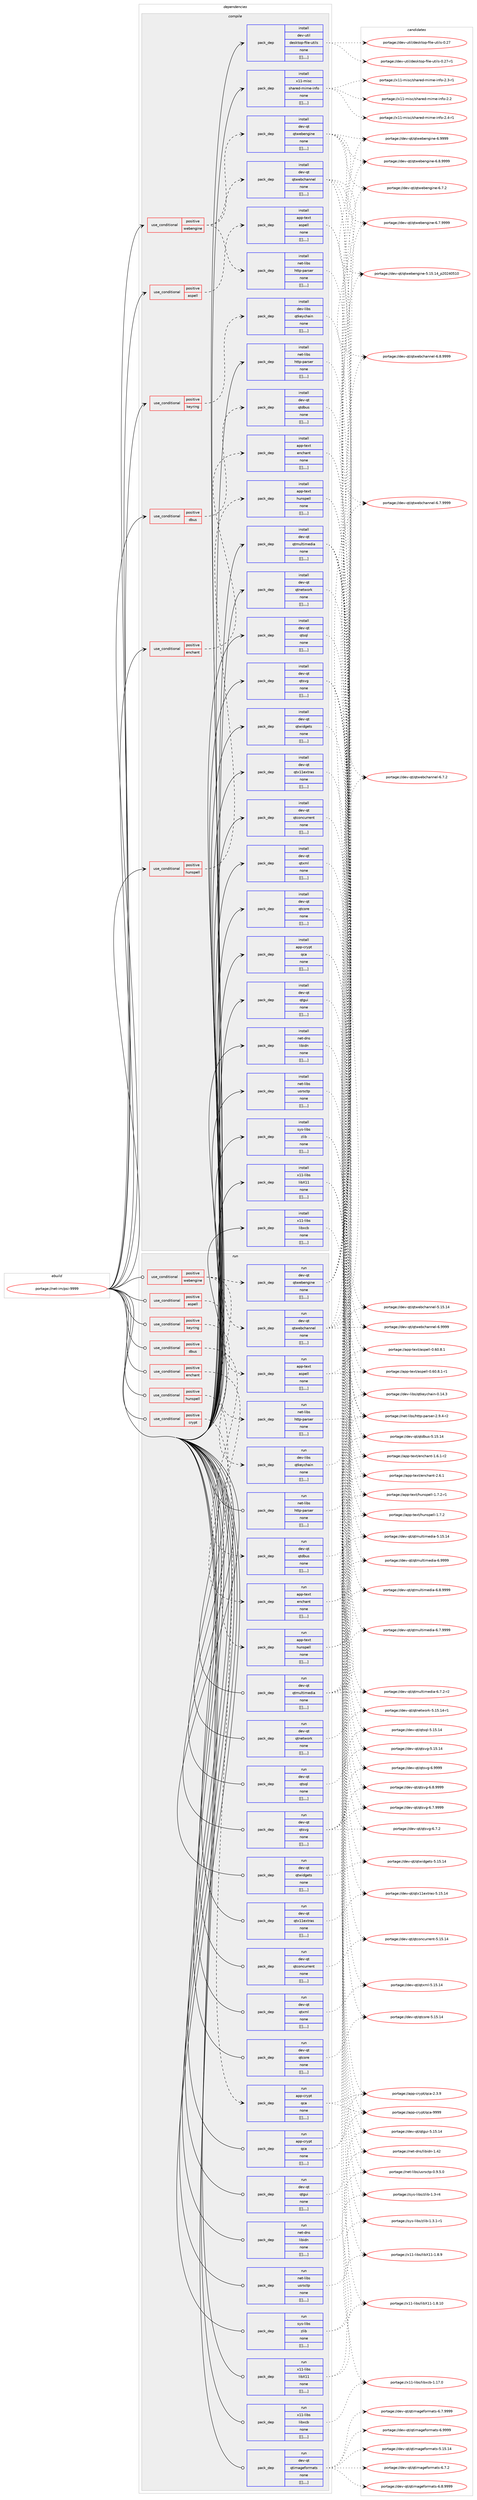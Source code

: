digraph prolog {

# *************
# Graph options
# *************

newrank=true;
concentrate=true;
compound=true;
graph [rankdir=LR,fontname=Helvetica,fontsize=10,ranksep=1.5];#, ranksep=2.5, nodesep=0.2];
edge  [arrowhead=vee];
node  [fontname=Helvetica,fontsize=10];

# **********
# The ebuild
# **********

subgraph cluster_leftcol {
color=gray;
label=<<i>ebuild</i>>;
id [label="portage://net-im/psi-9999", color=red, width=4, href="../net-im/psi-9999.svg"];
}

# ****************
# The dependencies
# ****************

subgraph cluster_midcol {
color=gray;
label=<<i>dependencies</i>>;
subgraph cluster_compile {
fillcolor="#eeeeee";
style=filled;
label=<<i>compile</i>>;
subgraph cond96751 {
dependency372206 [label=<<TABLE BORDER="0" CELLBORDER="1" CELLSPACING="0" CELLPADDING="4"><TR><TD ROWSPAN="3" CELLPADDING="10">use_conditional</TD></TR><TR><TD>positive</TD></TR><TR><TD>aspell</TD></TR></TABLE>>, shape=none, color=red];
subgraph pack272686 {
dependency372207 [label=<<TABLE BORDER="0" CELLBORDER="1" CELLSPACING="0" CELLPADDING="4" WIDTH="220"><TR><TD ROWSPAN="6" CELLPADDING="30">pack_dep</TD></TR><TR><TD WIDTH="110">install</TD></TR><TR><TD>app-text</TD></TR><TR><TD>aspell</TD></TR><TR><TD>none</TD></TR><TR><TD>[[],,,,]</TD></TR></TABLE>>, shape=none, color=blue];
}
dependency372206:e -> dependency372207:w [weight=20,style="dashed",arrowhead="vee"];
}
id:e -> dependency372206:w [weight=20,style="solid",arrowhead="vee"];
subgraph cond96752 {
dependency372208 [label=<<TABLE BORDER="0" CELLBORDER="1" CELLSPACING="0" CELLPADDING="4"><TR><TD ROWSPAN="3" CELLPADDING="10">use_conditional</TD></TR><TR><TD>positive</TD></TR><TR><TD>dbus</TD></TR></TABLE>>, shape=none, color=red];
subgraph pack272687 {
dependency372209 [label=<<TABLE BORDER="0" CELLBORDER="1" CELLSPACING="0" CELLPADDING="4" WIDTH="220"><TR><TD ROWSPAN="6" CELLPADDING="30">pack_dep</TD></TR><TR><TD WIDTH="110">install</TD></TR><TR><TD>dev-qt</TD></TR><TR><TD>qtdbus</TD></TR><TR><TD>none</TD></TR><TR><TD>[[],,,,]</TD></TR></TABLE>>, shape=none, color=blue];
}
dependency372208:e -> dependency372209:w [weight=20,style="dashed",arrowhead="vee"];
}
id:e -> dependency372208:w [weight=20,style="solid",arrowhead="vee"];
subgraph cond96753 {
dependency372210 [label=<<TABLE BORDER="0" CELLBORDER="1" CELLSPACING="0" CELLPADDING="4"><TR><TD ROWSPAN="3" CELLPADDING="10">use_conditional</TD></TR><TR><TD>positive</TD></TR><TR><TD>enchant</TD></TR></TABLE>>, shape=none, color=red];
subgraph pack272688 {
dependency372211 [label=<<TABLE BORDER="0" CELLBORDER="1" CELLSPACING="0" CELLPADDING="4" WIDTH="220"><TR><TD ROWSPAN="6" CELLPADDING="30">pack_dep</TD></TR><TR><TD WIDTH="110">install</TD></TR><TR><TD>app-text</TD></TR><TR><TD>enchant</TD></TR><TR><TD>none</TD></TR><TR><TD>[[],,,,]</TD></TR></TABLE>>, shape=none, color=blue];
}
dependency372210:e -> dependency372211:w [weight=20,style="dashed",arrowhead="vee"];
}
id:e -> dependency372210:w [weight=20,style="solid",arrowhead="vee"];
subgraph cond96754 {
dependency372212 [label=<<TABLE BORDER="0" CELLBORDER="1" CELLSPACING="0" CELLPADDING="4"><TR><TD ROWSPAN="3" CELLPADDING="10">use_conditional</TD></TR><TR><TD>positive</TD></TR><TR><TD>hunspell</TD></TR></TABLE>>, shape=none, color=red];
subgraph pack272689 {
dependency372213 [label=<<TABLE BORDER="0" CELLBORDER="1" CELLSPACING="0" CELLPADDING="4" WIDTH="220"><TR><TD ROWSPAN="6" CELLPADDING="30">pack_dep</TD></TR><TR><TD WIDTH="110">install</TD></TR><TR><TD>app-text</TD></TR><TR><TD>hunspell</TD></TR><TR><TD>none</TD></TR><TR><TD>[[],,,,]</TD></TR></TABLE>>, shape=none, color=blue];
}
dependency372212:e -> dependency372213:w [weight=20,style="dashed",arrowhead="vee"];
}
id:e -> dependency372212:w [weight=20,style="solid",arrowhead="vee"];
subgraph cond96755 {
dependency372214 [label=<<TABLE BORDER="0" CELLBORDER="1" CELLSPACING="0" CELLPADDING="4"><TR><TD ROWSPAN="3" CELLPADDING="10">use_conditional</TD></TR><TR><TD>positive</TD></TR><TR><TD>keyring</TD></TR></TABLE>>, shape=none, color=red];
subgraph pack272690 {
dependency372215 [label=<<TABLE BORDER="0" CELLBORDER="1" CELLSPACING="0" CELLPADDING="4" WIDTH="220"><TR><TD ROWSPAN="6" CELLPADDING="30">pack_dep</TD></TR><TR><TD WIDTH="110">install</TD></TR><TR><TD>dev-libs</TD></TR><TR><TD>qtkeychain</TD></TR><TR><TD>none</TD></TR><TR><TD>[[],,,,]</TD></TR></TABLE>>, shape=none, color=blue];
}
dependency372214:e -> dependency372215:w [weight=20,style="dashed",arrowhead="vee"];
}
id:e -> dependency372214:w [weight=20,style="solid",arrowhead="vee"];
subgraph cond96756 {
dependency372216 [label=<<TABLE BORDER="0" CELLBORDER="1" CELLSPACING="0" CELLPADDING="4"><TR><TD ROWSPAN="3" CELLPADDING="10">use_conditional</TD></TR><TR><TD>positive</TD></TR><TR><TD>webengine</TD></TR></TABLE>>, shape=none, color=red];
subgraph pack272691 {
dependency372217 [label=<<TABLE BORDER="0" CELLBORDER="1" CELLSPACING="0" CELLPADDING="4" WIDTH="220"><TR><TD ROWSPAN="6" CELLPADDING="30">pack_dep</TD></TR><TR><TD WIDTH="110">install</TD></TR><TR><TD>dev-qt</TD></TR><TR><TD>qtwebchannel</TD></TR><TR><TD>none</TD></TR><TR><TD>[[],,,,]</TD></TR></TABLE>>, shape=none, color=blue];
}
dependency372216:e -> dependency372217:w [weight=20,style="dashed",arrowhead="vee"];
subgraph pack272692 {
dependency372218 [label=<<TABLE BORDER="0" CELLBORDER="1" CELLSPACING="0" CELLPADDING="4" WIDTH="220"><TR><TD ROWSPAN="6" CELLPADDING="30">pack_dep</TD></TR><TR><TD WIDTH="110">install</TD></TR><TR><TD>dev-qt</TD></TR><TR><TD>qtwebengine</TD></TR><TR><TD>none</TD></TR><TR><TD>[[],,,,]</TD></TR></TABLE>>, shape=none, color=blue];
}
dependency372216:e -> dependency372218:w [weight=20,style="dashed",arrowhead="vee"];
subgraph pack272693 {
dependency372219 [label=<<TABLE BORDER="0" CELLBORDER="1" CELLSPACING="0" CELLPADDING="4" WIDTH="220"><TR><TD ROWSPAN="6" CELLPADDING="30">pack_dep</TD></TR><TR><TD WIDTH="110">install</TD></TR><TR><TD>net-libs</TD></TR><TR><TD>http-parser</TD></TR><TR><TD>none</TD></TR><TR><TD>[[],,,,]</TD></TR></TABLE>>, shape=none, color=blue];
}
dependency372216:e -> dependency372219:w [weight=20,style="dashed",arrowhead="vee"];
}
id:e -> dependency372216:w [weight=20,style="solid",arrowhead="vee"];
subgraph pack272694 {
dependency372220 [label=<<TABLE BORDER="0" CELLBORDER="1" CELLSPACING="0" CELLPADDING="4" WIDTH="220"><TR><TD ROWSPAN="6" CELLPADDING="30">pack_dep</TD></TR><TR><TD WIDTH="110">install</TD></TR><TR><TD>app-crypt</TD></TR><TR><TD>qca</TD></TR><TR><TD>none</TD></TR><TR><TD>[[],,,,]</TD></TR></TABLE>>, shape=none, color=blue];
}
id:e -> dependency372220:w [weight=20,style="solid",arrowhead="vee"];
subgraph pack272695 {
dependency372221 [label=<<TABLE BORDER="0" CELLBORDER="1" CELLSPACING="0" CELLPADDING="4" WIDTH="220"><TR><TD ROWSPAN="6" CELLPADDING="30">pack_dep</TD></TR><TR><TD WIDTH="110">install</TD></TR><TR><TD>dev-qt</TD></TR><TR><TD>qtconcurrent</TD></TR><TR><TD>none</TD></TR><TR><TD>[[],,,,]</TD></TR></TABLE>>, shape=none, color=blue];
}
id:e -> dependency372221:w [weight=20,style="solid",arrowhead="vee"];
subgraph pack272696 {
dependency372222 [label=<<TABLE BORDER="0" CELLBORDER="1" CELLSPACING="0" CELLPADDING="4" WIDTH="220"><TR><TD ROWSPAN="6" CELLPADDING="30">pack_dep</TD></TR><TR><TD WIDTH="110">install</TD></TR><TR><TD>dev-qt</TD></TR><TR><TD>qtcore</TD></TR><TR><TD>none</TD></TR><TR><TD>[[],,,,]</TD></TR></TABLE>>, shape=none, color=blue];
}
id:e -> dependency372222:w [weight=20,style="solid",arrowhead="vee"];
subgraph pack272697 {
dependency372223 [label=<<TABLE BORDER="0" CELLBORDER="1" CELLSPACING="0" CELLPADDING="4" WIDTH="220"><TR><TD ROWSPAN="6" CELLPADDING="30">pack_dep</TD></TR><TR><TD WIDTH="110">install</TD></TR><TR><TD>dev-qt</TD></TR><TR><TD>qtgui</TD></TR><TR><TD>none</TD></TR><TR><TD>[[],,,,]</TD></TR></TABLE>>, shape=none, color=blue];
}
id:e -> dependency372223:w [weight=20,style="solid",arrowhead="vee"];
subgraph pack272698 {
dependency372224 [label=<<TABLE BORDER="0" CELLBORDER="1" CELLSPACING="0" CELLPADDING="4" WIDTH="220"><TR><TD ROWSPAN="6" CELLPADDING="30">pack_dep</TD></TR><TR><TD WIDTH="110">install</TD></TR><TR><TD>dev-qt</TD></TR><TR><TD>qtmultimedia</TD></TR><TR><TD>none</TD></TR><TR><TD>[[],,,,]</TD></TR></TABLE>>, shape=none, color=blue];
}
id:e -> dependency372224:w [weight=20,style="solid",arrowhead="vee"];
subgraph pack272699 {
dependency372225 [label=<<TABLE BORDER="0" CELLBORDER="1" CELLSPACING="0" CELLPADDING="4" WIDTH="220"><TR><TD ROWSPAN="6" CELLPADDING="30">pack_dep</TD></TR><TR><TD WIDTH="110">install</TD></TR><TR><TD>dev-qt</TD></TR><TR><TD>qtnetwork</TD></TR><TR><TD>none</TD></TR><TR><TD>[[],,,,]</TD></TR></TABLE>>, shape=none, color=blue];
}
id:e -> dependency372225:w [weight=20,style="solid",arrowhead="vee"];
subgraph pack272700 {
dependency372226 [label=<<TABLE BORDER="0" CELLBORDER="1" CELLSPACING="0" CELLPADDING="4" WIDTH="220"><TR><TD ROWSPAN="6" CELLPADDING="30">pack_dep</TD></TR><TR><TD WIDTH="110">install</TD></TR><TR><TD>dev-qt</TD></TR><TR><TD>qtsql</TD></TR><TR><TD>none</TD></TR><TR><TD>[[],,,,]</TD></TR></TABLE>>, shape=none, color=blue];
}
id:e -> dependency372226:w [weight=20,style="solid",arrowhead="vee"];
subgraph pack272701 {
dependency372227 [label=<<TABLE BORDER="0" CELLBORDER="1" CELLSPACING="0" CELLPADDING="4" WIDTH="220"><TR><TD ROWSPAN="6" CELLPADDING="30">pack_dep</TD></TR><TR><TD WIDTH="110">install</TD></TR><TR><TD>dev-qt</TD></TR><TR><TD>qtsvg</TD></TR><TR><TD>none</TD></TR><TR><TD>[[],,,,]</TD></TR></TABLE>>, shape=none, color=blue];
}
id:e -> dependency372227:w [weight=20,style="solid",arrowhead="vee"];
subgraph pack272702 {
dependency372228 [label=<<TABLE BORDER="0" CELLBORDER="1" CELLSPACING="0" CELLPADDING="4" WIDTH="220"><TR><TD ROWSPAN="6" CELLPADDING="30">pack_dep</TD></TR><TR><TD WIDTH="110">install</TD></TR><TR><TD>dev-qt</TD></TR><TR><TD>qtwidgets</TD></TR><TR><TD>none</TD></TR><TR><TD>[[],,,,]</TD></TR></TABLE>>, shape=none, color=blue];
}
id:e -> dependency372228:w [weight=20,style="solid",arrowhead="vee"];
subgraph pack272703 {
dependency372229 [label=<<TABLE BORDER="0" CELLBORDER="1" CELLSPACING="0" CELLPADDING="4" WIDTH="220"><TR><TD ROWSPAN="6" CELLPADDING="30">pack_dep</TD></TR><TR><TD WIDTH="110">install</TD></TR><TR><TD>dev-qt</TD></TR><TR><TD>qtx11extras</TD></TR><TR><TD>none</TD></TR><TR><TD>[[],,,,]</TD></TR></TABLE>>, shape=none, color=blue];
}
id:e -> dependency372229:w [weight=20,style="solid",arrowhead="vee"];
subgraph pack272704 {
dependency372230 [label=<<TABLE BORDER="0" CELLBORDER="1" CELLSPACING="0" CELLPADDING="4" WIDTH="220"><TR><TD ROWSPAN="6" CELLPADDING="30">pack_dep</TD></TR><TR><TD WIDTH="110">install</TD></TR><TR><TD>dev-qt</TD></TR><TR><TD>qtxml</TD></TR><TR><TD>none</TD></TR><TR><TD>[[],,,,]</TD></TR></TABLE>>, shape=none, color=blue];
}
id:e -> dependency372230:w [weight=20,style="solid",arrowhead="vee"];
subgraph pack272705 {
dependency372231 [label=<<TABLE BORDER="0" CELLBORDER="1" CELLSPACING="0" CELLPADDING="4" WIDTH="220"><TR><TD ROWSPAN="6" CELLPADDING="30">pack_dep</TD></TR><TR><TD WIDTH="110">install</TD></TR><TR><TD>dev-util</TD></TR><TR><TD>desktop-file-utils</TD></TR><TR><TD>none</TD></TR><TR><TD>[[],,,,]</TD></TR></TABLE>>, shape=none, color=blue];
}
id:e -> dependency372231:w [weight=20,style="solid",arrowhead="vee"];
subgraph pack272706 {
dependency372232 [label=<<TABLE BORDER="0" CELLBORDER="1" CELLSPACING="0" CELLPADDING="4" WIDTH="220"><TR><TD ROWSPAN="6" CELLPADDING="30">pack_dep</TD></TR><TR><TD WIDTH="110">install</TD></TR><TR><TD>net-dns</TD></TR><TR><TD>libidn</TD></TR><TR><TD>none</TD></TR><TR><TD>[[],,,,]</TD></TR></TABLE>>, shape=none, color=blue];
}
id:e -> dependency372232:w [weight=20,style="solid",arrowhead="vee"];
subgraph pack272707 {
dependency372233 [label=<<TABLE BORDER="0" CELLBORDER="1" CELLSPACING="0" CELLPADDING="4" WIDTH="220"><TR><TD ROWSPAN="6" CELLPADDING="30">pack_dep</TD></TR><TR><TD WIDTH="110">install</TD></TR><TR><TD>net-libs</TD></TR><TR><TD>http-parser</TD></TR><TR><TD>none</TD></TR><TR><TD>[[],,,,]</TD></TR></TABLE>>, shape=none, color=blue];
}
id:e -> dependency372233:w [weight=20,style="solid",arrowhead="vee"];
subgraph pack272708 {
dependency372234 [label=<<TABLE BORDER="0" CELLBORDER="1" CELLSPACING="0" CELLPADDING="4" WIDTH="220"><TR><TD ROWSPAN="6" CELLPADDING="30">pack_dep</TD></TR><TR><TD WIDTH="110">install</TD></TR><TR><TD>net-libs</TD></TR><TR><TD>usrsctp</TD></TR><TR><TD>none</TD></TR><TR><TD>[[],,,,]</TD></TR></TABLE>>, shape=none, color=blue];
}
id:e -> dependency372234:w [weight=20,style="solid",arrowhead="vee"];
subgraph pack272709 {
dependency372235 [label=<<TABLE BORDER="0" CELLBORDER="1" CELLSPACING="0" CELLPADDING="4" WIDTH="220"><TR><TD ROWSPAN="6" CELLPADDING="30">pack_dep</TD></TR><TR><TD WIDTH="110">install</TD></TR><TR><TD>sys-libs</TD></TR><TR><TD>zlib</TD></TR><TR><TD>none</TD></TR><TR><TD>[[],,,,]</TD></TR></TABLE>>, shape=none, color=blue];
}
id:e -> dependency372235:w [weight=20,style="solid",arrowhead="vee"];
subgraph pack272710 {
dependency372236 [label=<<TABLE BORDER="0" CELLBORDER="1" CELLSPACING="0" CELLPADDING="4" WIDTH="220"><TR><TD ROWSPAN="6" CELLPADDING="30">pack_dep</TD></TR><TR><TD WIDTH="110">install</TD></TR><TR><TD>x11-libs</TD></TR><TR><TD>libX11</TD></TR><TR><TD>none</TD></TR><TR><TD>[[],,,,]</TD></TR></TABLE>>, shape=none, color=blue];
}
id:e -> dependency372236:w [weight=20,style="solid",arrowhead="vee"];
subgraph pack272711 {
dependency372237 [label=<<TABLE BORDER="0" CELLBORDER="1" CELLSPACING="0" CELLPADDING="4" WIDTH="220"><TR><TD ROWSPAN="6" CELLPADDING="30">pack_dep</TD></TR><TR><TD WIDTH="110">install</TD></TR><TR><TD>x11-libs</TD></TR><TR><TD>libxcb</TD></TR><TR><TD>none</TD></TR><TR><TD>[[],,,,]</TD></TR></TABLE>>, shape=none, color=blue];
}
id:e -> dependency372237:w [weight=20,style="solid",arrowhead="vee"];
subgraph pack272712 {
dependency372238 [label=<<TABLE BORDER="0" CELLBORDER="1" CELLSPACING="0" CELLPADDING="4" WIDTH="220"><TR><TD ROWSPAN="6" CELLPADDING="30">pack_dep</TD></TR><TR><TD WIDTH="110">install</TD></TR><TR><TD>x11-misc</TD></TR><TR><TD>shared-mime-info</TD></TR><TR><TD>none</TD></TR><TR><TD>[[],,,,]</TD></TR></TABLE>>, shape=none, color=blue];
}
id:e -> dependency372238:w [weight=20,style="solid",arrowhead="vee"];
}
subgraph cluster_compileandrun {
fillcolor="#eeeeee";
style=filled;
label=<<i>compile and run</i>>;
}
subgraph cluster_run {
fillcolor="#eeeeee";
style=filled;
label=<<i>run</i>>;
subgraph cond96757 {
dependency372239 [label=<<TABLE BORDER="0" CELLBORDER="1" CELLSPACING="0" CELLPADDING="4"><TR><TD ROWSPAN="3" CELLPADDING="10">use_conditional</TD></TR><TR><TD>positive</TD></TR><TR><TD>aspell</TD></TR></TABLE>>, shape=none, color=red];
subgraph pack272713 {
dependency372240 [label=<<TABLE BORDER="0" CELLBORDER="1" CELLSPACING="0" CELLPADDING="4" WIDTH="220"><TR><TD ROWSPAN="6" CELLPADDING="30">pack_dep</TD></TR><TR><TD WIDTH="110">run</TD></TR><TR><TD>app-text</TD></TR><TR><TD>aspell</TD></TR><TR><TD>none</TD></TR><TR><TD>[[],,,,]</TD></TR></TABLE>>, shape=none, color=blue];
}
dependency372239:e -> dependency372240:w [weight=20,style="dashed",arrowhead="vee"];
}
id:e -> dependency372239:w [weight=20,style="solid",arrowhead="odot"];
subgraph cond96758 {
dependency372241 [label=<<TABLE BORDER="0" CELLBORDER="1" CELLSPACING="0" CELLPADDING="4"><TR><TD ROWSPAN="3" CELLPADDING="10">use_conditional</TD></TR><TR><TD>positive</TD></TR><TR><TD>crypt</TD></TR></TABLE>>, shape=none, color=red];
subgraph pack272714 {
dependency372242 [label=<<TABLE BORDER="0" CELLBORDER="1" CELLSPACING="0" CELLPADDING="4" WIDTH="220"><TR><TD ROWSPAN="6" CELLPADDING="30">pack_dep</TD></TR><TR><TD WIDTH="110">run</TD></TR><TR><TD>app-crypt</TD></TR><TR><TD>qca</TD></TR><TR><TD>none</TD></TR><TR><TD>[[],,,,]</TD></TR></TABLE>>, shape=none, color=blue];
}
dependency372241:e -> dependency372242:w [weight=20,style="dashed",arrowhead="vee"];
}
id:e -> dependency372241:w [weight=20,style="solid",arrowhead="odot"];
subgraph cond96759 {
dependency372243 [label=<<TABLE BORDER="0" CELLBORDER="1" CELLSPACING="0" CELLPADDING="4"><TR><TD ROWSPAN="3" CELLPADDING="10">use_conditional</TD></TR><TR><TD>positive</TD></TR><TR><TD>dbus</TD></TR></TABLE>>, shape=none, color=red];
subgraph pack272715 {
dependency372244 [label=<<TABLE BORDER="0" CELLBORDER="1" CELLSPACING="0" CELLPADDING="4" WIDTH="220"><TR><TD ROWSPAN="6" CELLPADDING="30">pack_dep</TD></TR><TR><TD WIDTH="110">run</TD></TR><TR><TD>dev-qt</TD></TR><TR><TD>qtdbus</TD></TR><TR><TD>none</TD></TR><TR><TD>[[],,,,]</TD></TR></TABLE>>, shape=none, color=blue];
}
dependency372243:e -> dependency372244:w [weight=20,style="dashed",arrowhead="vee"];
}
id:e -> dependency372243:w [weight=20,style="solid",arrowhead="odot"];
subgraph cond96760 {
dependency372245 [label=<<TABLE BORDER="0" CELLBORDER="1" CELLSPACING="0" CELLPADDING="4"><TR><TD ROWSPAN="3" CELLPADDING="10">use_conditional</TD></TR><TR><TD>positive</TD></TR><TR><TD>enchant</TD></TR></TABLE>>, shape=none, color=red];
subgraph pack272716 {
dependency372246 [label=<<TABLE BORDER="0" CELLBORDER="1" CELLSPACING="0" CELLPADDING="4" WIDTH="220"><TR><TD ROWSPAN="6" CELLPADDING="30">pack_dep</TD></TR><TR><TD WIDTH="110">run</TD></TR><TR><TD>app-text</TD></TR><TR><TD>enchant</TD></TR><TR><TD>none</TD></TR><TR><TD>[[],,,,]</TD></TR></TABLE>>, shape=none, color=blue];
}
dependency372245:e -> dependency372246:w [weight=20,style="dashed",arrowhead="vee"];
}
id:e -> dependency372245:w [weight=20,style="solid",arrowhead="odot"];
subgraph cond96761 {
dependency372247 [label=<<TABLE BORDER="0" CELLBORDER="1" CELLSPACING="0" CELLPADDING="4"><TR><TD ROWSPAN="3" CELLPADDING="10">use_conditional</TD></TR><TR><TD>positive</TD></TR><TR><TD>hunspell</TD></TR></TABLE>>, shape=none, color=red];
subgraph pack272717 {
dependency372248 [label=<<TABLE BORDER="0" CELLBORDER="1" CELLSPACING="0" CELLPADDING="4" WIDTH="220"><TR><TD ROWSPAN="6" CELLPADDING="30">pack_dep</TD></TR><TR><TD WIDTH="110">run</TD></TR><TR><TD>app-text</TD></TR><TR><TD>hunspell</TD></TR><TR><TD>none</TD></TR><TR><TD>[[],,,,]</TD></TR></TABLE>>, shape=none, color=blue];
}
dependency372247:e -> dependency372248:w [weight=20,style="dashed",arrowhead="vee"];
}
id:e -> dependency372247:w [weight=20,style="solid",arrowhead="odot"];
subgraph cond96762 {
dependency372249 [label=<<TABLE BORDER="0" CELLBORDER="1" CELLSPACING="0" CELLPADDING="4"><TR><TD ROWSPAN="3" CELLPADDING="10">use_conditional</TD></TR><TR><TD>positive</TD></TR><TR><TD>keyring</TD></TR></TABLE>>, shape=none, color=red];
subgraph pack272718 {
dependency372250 [label=<<TABLE BORDER="0" CELLBORDER="1" CELLSPACING="0" CELLPADDING="4" WIDTH="220"><TR><TD ROWSPAN="6" CELLPADDING="30">pack_dep</TD></TR><TR><TD WIDTH="110">run</TD></TR><TR><TD>dev-libs</TD></TR><TR><TD>qtkeychain</TD></TR><TR><TD>none</TD></TR><TR><TD>[[],,,,]</TD></TR></TABLE>>, shape=none, color=blue];
}
dependency372249:e -> dependency372250:w [weight=20,style="dashed",arrowhead="vee"];
}
id:e -> dependency372249:w [weight=20,style="solid",arrowhead="odot"];
subgraph cond96763 {
dependency372251 [label=<<TABLE BORDER="0" CELLBORDER="1" CELLSPACING="0" CELLPADDING="4"><TR><TD ROWSPAN="3" CELLPADDING="10">use_conditional</TD></TR><TR><TD>positive</TD></TR><TR><TD>webengine</TD></TR></TABLE>>, shape=none, color=red];
subgraph pack272719 {
dependency372252 [label=<<TABLE BORDER="0" CELLBORDER="1" CELLSPACING="0" CELLPADDING="4" WIDTH="220"><TR><TD ROWSPAN="6" CELLPADDING="30">pack_dep</TD></TR><TR><TD WIDTH="110">run</TD></TR><TR><TD>dev-qt</TD></TR><TR><TD>qtwebchannel</TD></TR><TR><TD>none</TD></TR><TR><TD>[[],,,,]</TD></TR></TABLE>>, shape=none, color=blue];
}
dependency372251:e -> dependency372252:w [weight=20,style="dashed",arrowhead="vee"];
subgraph pack272720 {
dependency372253 [label=<<TABLE BORDER="0" CELLBORDER="1" CELLSPACING="0" CELLPADDING="4" WIDTH="220"><TR><TD ROWSPAN="6" CELLPADDING="30">pack_dep</TD></TR><TR><TD WIDTH="110">run</TD></TR><TR><TD>dev-qt</TD></TR><TR><TD>qtwebengine</TD></TR><TR><TD>none</TD></TR><TR><TD>[[],,,,]</TD></TR></TABLE>>, shape=none, color=blue];
}
dependency372251:e -> dependency372253:w [weight=20,style="dashed",arrowhead="vee"];
subgraph pack272721 {
dependency372254 [label=<<TABLE BORDER="0" CELLBORDER="1" CELLSPACING="0" CELLPADDING="4" WIDTH="220"><TR><TD ROWSPAN="6" CELLPADDING="30">pack_dep</TD></TR><TR><TD WIDTH="110">run</TD></TR><TR><TD>net-libs</TD></TR><TR><TD>http-parser</TD></TR><TR><TD>none</TD></TR><TR><TD>[[],,,,]</TD></TR></TABLE>>, shape=none, color=blue];
}
dependency372251:e -> dependency372254:w [weight=20,style="dashed",arrowhead="vee"];
}
id:e -> dependency372251:w [weight=20,style="solid",arrowhead="odot"];
subgraph pack272722 {
dependency372255 [label=<<TABLE BORDER="0" CELLBORDER="1" CELLSPACING="0" CELLPADDING="4" WIDTH="220"><TR><TD ROWSPAN="6" CELLPADDING="30">pack_dep</TD></TR><TR><TD WIDTH="110">run</TD></TR><TR><TD>app-crypt</TD></TR><TR><TD>qca</TD></TR><TR><TD>none</TD></TR><TR><TD>[[],,,,]</TD></TR></TABLE>>, shape=none, color=blue];
}
id:e -> dependency372255:w [weight=20,style="solid",arrowhead="odot"];
subgraph pack272723 {
dependency372256 [label=<<TABLE BORDER="0" CELLBORDER="1" CELLSPACING="0" CELLPADDING="4" WIDTH="220"><TR><TD ROWSPAN="6" CELLPADDING="30">pack_dep</TD></TR><TR><TD WIDTH="110">run</TD></TR><TR><TD>dev-qt</TD></TR><TR><TD>qtconcurrent</TD></TR><TR><TD>none</TD></TR><TR><TD>[[],,,,]</TD></TR></TABLE>>, shape=none, color=blue];
}
id:e -> dependency372256:w [weight=20,style="solid",arrowhead="odot"];
subgraph pack272724 {
dependency372257 [label=<<TABLE BORDER="0" CELLBORDER="1" CELLSPACING="0" CELLPADDING="4" WIDTH="220"><TR><TD ROWSPAN="6" CELLPADDING="30">pack_dep</TD></TR><TR><TD WIDTH="110">run</TD></TR><TR><TD>dev-qt</TD></TR><TR><TD>qtcore</TD></TR><TR><TD>none</TD></TR><TR><TD>[[],,,,]</TD></TR></TABLE>>, shape=none, color=blue];
}
id:e -> dependency372257:w [weight=20,style="solid",arrowhead="odot"];
subgraph pack272725 {
dependency372258 [label=<<TABLE BORDER="0" CELLBORDER="1" CELLSPACING="0" CELLPADDING="4" WIDTH="220"><TR><TD ROWSPAN="6" CELLPADDING="30">pack_dep</TD></TR><TR><TD WIDTH="110">run</TD></TR><TR><TD>dev-qt</TD></TR><TR><TD>qtgui</TD></TR><TR><TD>none</TD></TR><TR><TD>[[],,,,]</TD></TR></TABLE>>, shape=none, color=blue];
}
id:e -> dependency372258:w [weight=20,style="solid",arrowhead="odot"];
subgraph pack272726 {
dependency372259 [label=<<TABLE BORDER="0" CELLBORDER="1" CELLSPACING="0" CELLPADDING="4" WIDTH="220"><TR><TD ROWSPAN="6" CELLPADDING="30">pack_dep</TD></TR><TR><TD WIDTH="110">run</TD></TR><TR><TD>dev-qt</TD></TR><TR><TD>qtimageformats</TD></TR><TR><TD>none</TD></TR><TR><TD>[[],,,,]</TD></TR></TABLE>>, shape=none, color=blue];
}
id:e -> dependency372259:w [weight=20,style="solid",arrowhead="odot"];
subgraph pack272727 {
dependency372260 [label=<<TABLE BORDER="0" CELLBORDER="1" CELLSPACING="0" CELLPADDING="4" WIDTH="220"><TR><TD ROWSPAN="6" CELLPADDING="30">pack_dep</TD></TR><TR><TD WIDTH="110">run</TD></TR><TR><TD>dev-qt</TD></TR><TR><TD>qtmultimedia</TD></TR><TR><TD>none</TD></TR><TR><TD>[[],,,,]</TD></TR></TABLE>>, shape=none, color=blue];
}
id:e -> dependency372260:w [weight=20,style="solid",arrowhead="odot"];
subgraph pack272728 {
dependency372261 [label=<<TABLE BORDER="0" CELLBORDER="1" CELLSPACING="0" CELLPADDING="4" WIDTH="220"><TR><TD ROWSPAN="6" CELLPADDING="30">pack_dep</TD></TR><TR><TD WIDTH="110">run</TD></TR><TR><TD>dev-qt</TD></TR><TR><TD>qtnetwork</TD></TR><TR><TD>none</TD></TR><TR><TD>[[],,,,]</TD></TR></TABLE>>, shape=none, color=blue];
}
id:e -> dependency372261:w [weight=20,style="solid",arrowhead="odot"];
subgraph pack272729 {
dependency372262 [label=<<TABLE BORDER="0" CELLBORDER="1" CELLSPACING="0" CELLPADDING="4" WIDTH="220"><TR><TD ROWSPAN="6" CELLPADDING="30">pack_dep</TD></TR><TR><TD WIDTH="110">run</TD></TR><TR><TD>dev-qt</TD></TR><TR><TD>qtsql</TD></TR><TR><TD>none</TD></TR><TR><TD>[[],,,,]</TD></TR></TABLE>>, shape=none, color=blue];
}
id:e -> dependency372262:w [weight=20,style="solid",arrowhead="odot"];
subgraph pack272730 {
dependency372263 [label=<<TABLE BORDER="0" CELLBORDER="1" CELLSPACING="0" CELLPADDING="4" WIDTH="220"><TR><TD ROWSPAN="6" CELLPADDING="30">pack_dep</TD></TR><TR><TD WIDTH="110">run</TD></TR><TR><TD>dev-qt</TD></TR><TR><TD>qtsvg</TD></TR><TR><TD>none</TD></TR><TR><TD>[[],,,,]</TD></TR></TABLE>>, shape=none, color=blue];
}
id:e -> dependency372263:w [weight=20,style="solid",arrowhead="odot"];
subgraph pack272731 {
dependency372264 [label=<<TABLE BORDER="0" CELLBORDER="1" CELLSPACING="0" CELLPADDING="4" WIDTH="220"><TR><TD ROWSPAN="6" CELLPADDING="30">pack_dep</TD></TR><TR><TD WIDTH="110">run</TD></TR><TR><TD>dev-qt</TD></TR><TR><TD>qtwidgets</TD></TR><TR><TD>none</TD></TR><TR><TD>[[],,,,]</TD></TR></TABLE>>, shape=none, color=blue];
}
id:e -> dependency372264:w [weight=20,style="solid",arrowhead="odot"];
subgraph pack272732 {
dependency372265 [label=<<TABLE BORDER="0" CELLBORDER="1" CELLSPACING="0" CELLPADDING="4" WIDTH="220"><TR><TD ROWSPAN="6" CELLPADDING="30">pack_dep</TD></TR><TR><TD WIDTH="110">run</TD></TR><TR><TD>dev-qt</TD></TR><TR><TD>qtx11extras</TD></TR><TR><TD>none</TD></TR><TR><TD>[[],,,,]</TD></TR></TABLE>>, shape=none, color=blue];
}
id:e -> dependency372265:w [weight=20,style="solid",arrowhead="odot"];
subgraph pack272733 {
dependency372266 [label=<<TABLE BORDER="0" CELLBORDER="1" CELLSPACING="0" CELLPADDING="4" WIDTH="220"><TR><TD ROWSPAN="6" CELLPADDING="30">pack_dep</TD></TR><TR><TD WIDTH="110">run</TD></TR><TR><TD>dev-qt</TD></TR><TR><TD>qtxml</TD></TR><TR><TD>none</TD></TR><TR><TD>[[],,,,]</TD></TR></TABLE>>, shape=none, color=blue];
}
id:e -> dependency372266:w [weight=20,style="solid",arrowhead="odot"];
subgraph pack272734 {
dependency372267 [label=<<TABLE BORDER="0" CELLBORDER="1" CELLSPACING="0" CELLPADDING="4" WIDTH="220"><TR><TD ROWSPAN="6" CELLPADDING="30">pack_dep</TD></TR><TR><TD WIDTH="110">run</TD></TR><TR><TD>net-dns</TD></TR><TR><TD>libidn</TD></TR><TR><TD>none</TD></TR><TR><TD>[[],,,,]</TD></TR></TABLE>>, shape=none, color=blue];
}
id:e -> dependency372267:w [weight=20,style="solid",arrowhead="odot"];
subgraph pack272735 {
dependency372268 [label=<<TABLE BORDER="0" CELLBORDER="1" CELLSPACING="0" CELLPADDING="4" WIDTH="220"><TR><TD ROWSPAN="6" CELLPADDING="30">pack_dep</TD></TR><TR><TD WIDTH="110">run</TD></TR><TR><TD>net-libs</TD></TR><TR><TD>http-parser</TD></TR><TR><TD>none</TD></TR><TR><TD>[[],,,,]</TD></TR></TABLE>>, shape=none, color=blue];
}
id:e -> dependency372268:w [weight=20,style="solid",arrowhead="odot"];
subgraph pack272736 {
dependency372269 [label=<<TABLE BORDER="0" CELLBORDER="1" CELLSPACING="0" CELLPADDING="4" WIDTH="220"><TR><TD ROWSPAN="6" CELLPADDING="30">pack_dep</TD></TR><TR><TD WIDTH="110">run</TD></TR><TR><TD>net-libs</TD></TR><TR><TD>usrsctp</TD></TR><TR><TD>none</TD></TR><TR><TD>[[],,,,]</TD></TR></TABLE>>, shape=none, color=blue];
}
id:e -> dependency372269:w [weight=20,style="solid",arrowhead="odot"];
subgraph pack272737 {
dependency372270 [label=<<TABLE BORDER="0" CELLBORDER="1" CELLSPACING="0" CELLPADDING="4" WIDTH="220"><TR><TD ROWSPAN="6" CELLPADDING="30">pack_dep</TD></TR><TR><TD WIDTH="110">run</TD></TR><TR><TD>sys-libs</TD></TR><TR><TD>zlib</TD></TR><TR><TD>none</TD></TR><TR><TD>[[],,,,]</TD></TR></TABLE>>, shape=none, color=blue];
}
id:e -> dependency372270:w [weight=20,style="solid",arrowhead="odot"];
subgraph pack272738 {
dependency372271 [label=<<TABLE BORDER="0" CELLBORDER="1" CELLSPACING="0" CELLPADDING="4" WIDTH="220"><TR><TD ROWSPAN="6" CELLPADDING="30">pack_dep</TD></TR><TR><TD WIDTH="110">run</TD></TR><TR><TD>x11-libs</TD></TR><TR><TD>libX11</TD></TR><TR><TD>none</TD></TR><TR><TD>[[],,,,]</TD></TR></TABLE>>, shape=none, color=blue];
}
id:e -> dependency372271:w [weight=20,style="solid",arrowhead="odot"];
subgraph pack272739 {
dependency372272 [label=<<TABLE BORDER="0" CELLBORDER="1" CELLSPACING="0" CELLPADDING="4" WIDTH="220"><TR><TD ROWSPAN="6" CELLPADDING="30">pack_dep</TD></TR><TR><TD WIDTH="110">run</TD></TR><TR><TD>x11-libs</TD></TR><TR><TD>libxcb</TD></TR><TR><TD>none</TD></TR><TR><TD>[[],,,,]</TD></TR></TABLE>>, shape=none, color=blue];
}
id:e -> dependency372272:w [weight=20,style="solid",arrowhead="odot"];
}
}

# **************
# The candidates
# **************

subgraph cluster_choices {
rank=same;
color=gray;
label=<<i>candidates</i>>;

subgraph choice272686 {
color=black;
nodesep=1;
choice971121124511610112011647971151121011081084548465448465646494511449 [label="portage://app-text/aspell-0.60.8.1-r1", color=red, width=4,href="../app-text/aspell-0.60.8.1-r1.svg"];
choice97112112451161011201164797115112101108108454846544846564649 [label="portage://app-text/aspell-0.60.8.1", color=red, width=4,href="../app-text/aspell-0.60.8.1.svg"];
dependency372207:e -> choice971121124511610112011647971151121011081084548465448465646494511449:w [style=dotted,weight="100"];
dependency372207:e -> choice97112112451161011201164797115112101108108454846544846564649:w [style=dotted,weight="100"];
}
subgraph choice272687 {
color=black;
nodesep=1;
choice1001011184511311647113116100981171154553464953464952 [label="portage://dev-qt/qtdbus-5.15.14", color=red, width=4,href="../dev-qt/qtdbus-5.15.14.svg"];
dependency372209:e -> choice1001011184511311647113116100981171154553464953464952:w [style=dotted,weight="100"];
}
subgraph choice272688 {
color=black;
nodesep=1;
choice9711211245116101120116471011109910497110116455046544649 [label="portage://app-text/enchant-2.6.1", color=red, width=4,href="../app-text/enchant-2.6.1.svg"];
choice97112112451161011201164710111099104971101164549465446494511450 [label="portage://app-text/enchant-1.6.1-r2", color=red, width=4,href="../app-text/enchant-1.6.1-r2.svg"];
dependency372211:e -> choice9711211245116101120116471011109910497110116455046544649:w [style=dotted,weight="100"];
dependency372211:e -> choice97112112451161011201164710111099104971101164549465446494511450:w [style=dotted,weight="100"];
}
subgraph choice272689 {
color=black;
nodesep=1;
choice9711211245116101120116471041171101151121011081084549465546504511449 [label="portage://app-text/hunspell-1.7.2-r1", color=red, width=4,href="../app-text/hunspell-1.7.2-r1.svg"];
choice971121124511610112011647104117110115112101108108454946554650 [label="portage://app-text/hunspell-1.7.2", color=red, width=4,href="../app-text/hunspell-1.7.2.svg"];
dependency372213:e -> choice9711211245116101120116471041171101151121011081084549465546504511449:w [style=dotted,weight="100"];
dependency372213:e -> choice971121124511610112011647104117110115112101108108454946554650:w [style=dotted,weight="100"];
}
subgraph choice272690 {
color=black;
nodesep=1;
choice100101118451081059811547113116107101121991049710511045484649524651 [label="portage://dev-libs/qtkeychain-0.14.3", color=red, width=4,href="../dev-libs/qtkeychain-0.14.3.svg"];
dependency372215:e -> choice100101118451081059811547113116107101121991049710511045484649524651:w [style=dotted,weight="100"];
}
subgraph choice272691 {
color=black;
nodesep=1;
choice100101118451131164711311611910198991049711011010110845544657575757 [label="portage://dev-qt/qtwebchannel-6.9999", color=red, width=4,href="../dev-qt/qtwebchannel-6.9999.svg"];
choice1001011184511311647113116119101989910497110110101108455446564657575757 [label="portage://dev-qt/qtwebchannel-6.8.9999", color=red, width=4,href="../dev-qt/qtwebchannel-6.8.9999.svg"];
choice1001011184511311647113116119101989910497110110101108455446554657575757 [label="portage://dev-qt/qtwebchannel-6.7.9999", color=red, width=4,href="../dev-qt/qtwebchannel-6.7.9999.svg"];
choice1001011184511311647113116119101989910497110110101108455446554650 [label="portage://dev-qt/qtwebchannel-6.7.2", color=red, width=4,href="../dev-qt/qtwebchannel-6.7.2.svg"];
choice10010111845113116471131161191019899104971101101011084553464953464952 [label="portage://dev-qt/qtwebchannel-5.15.14", color=red, width=4,href="../dev-qt/qtwebchannel-5.15.14.svg"];
dependency372217:e -> choice100101118451131164711311611910198991049711011010110845544657575757:w [style=dotted,weight="100"];
dependency372217:e -> choice1001011184511311647113116119101989910497110110101108455446564657575757:w [style=dotted,weight="100"];
dependency372217:e -> choice1001011184511311647113116119101989910497110110101108455446554657575757:w [style=dotted,weight="100"];
dependency372217:e -> choice1001011184511311647113116119101989910497110110101108455446554650:w [style=dotted,weight="100"];
dependency372217:e -> choice10010111845113116471131161191019899104971101101011084553464953464952:w [style=dotted,weight="100"];
}
subgraph choice272692 {
color=black;
nodesep=1;
choice10010111845113116471131161191019810111010310511010145544657575757 [label="portage://dev-qt/qtwebengine-6.9999", color=red, width=4,href="../dev-qt/qtwebengine-6.9999.svg"];
choice100101118451131164711311611910198101110103105110101455446564657575757 [label="portage://dev-qt/qtwebengine-6.8.9999", color=red, width=4,href="../dev-qt/qtwebengine-6.8.9999.svg"];
choice100101118451131164711311611910198101110103105110101455446554657575757 [label="portage://dev-qt/qtwebengine-6.7.9999", color=red, width=4,href="../dev-qt/qtwebengine-6.7.9999.svg"];
choice100101118451131164711311611910198101110103105110101455446554650 [label="portage://dev-qt/qtwebengine-6.7.2", color=red, width=4,href="../dev-qt/qtwebengine-6.7.2.svg"];
choice1001011184511311647113116119101981011101031051101014553464953464952951125048505248534948 [label="portage://dev-qt/qtwebengine-5.15.14_p20240510", color=red, width=4,href="../dev-qt/qtwebengine-5.15.14_p20240510.svg"];
dependency372218:e -> choice10010111845113116471131161191019810111010310511010145544657575757:w [style=dotted,weight="100"];
dependency372218:e -> choice100101118451131164711311611910198101110103105110101455446564657575757:w [style=dotted,weight="100"];
dependency372218:e -> choice100101118451131164711311611910198101110103105110101455446554657575757:w [style=dotted,weight="100"];
dependency372218:e -> choice100101118451131164711311611910198101110103105110101455446554650:w [style=dotted,weight="100"];
dependency372218:e -> choice1001011184511311647113116119101981011101031051101014553464953464952951125048505248534948:w [style=dotted,weight="100"];
}
subgraph choice272693 {
color=black;
nodesep=1;
choice11010111645108105981154710411611611245112971141151011144550465746524511450 [label="portage://net-libs/http-parser-2.9.4-r2", color=red, width=4,href="../net-libs/http-parser-2.9.4-r2.svg"];
dependency372219:e -> choice11010111645108105981154710411611611245112971141151011144550465746524511450:w [style=dotted,weight="100"];
}
subgraph choice272694 {
color=black;
nodesep=1;
choice9711211245991141211121164711399974557575757 [label="portage://app-crypt/qca-9999", color=red, width=4,href="../app-crypt/qca-9999.svg"];
choice971121124599114121112116471139997455046514657 [label="portage://app-crypt/qca-2.3.9", color=red, width=4,href="../app-crypt/qca-2.3.9.svg"];
dependency372220:e -> choice9711211245991141211121164711399974557575757:w [style=dotted,weight="100"];
dependency372220:e -> choice971121124599114121112116471139997455046514657:w [style=dotted,weight="100"];
}
subgraph choice272695 {
color=black;
nodesep=1;
choice100101118451131164711311699111110991171141141011101164553464953464952 [label="portage://dev-qt/qtconcurrent-5.15.14", color=red, width=4,href="../dev-qt/qtconcurrent-5.15.14.svg"];
dependency372221:e -> choice100101118451131164711311699111110991171141141011101164553464953464952:w [style=dotted,weight="100"];
}
subgraph choice272696 {
color=black;
nodesep=1;
choice1001011184511311647113116991111141014553464953464952 [label="portage://dev-qt/qtcore-5.15.14", color=red, width=4,href="../dev-qt/qtcore-5.15.14.svg"];
dependency372222:e -> choice1001011184511311647113116991111141014553464953464952:w [style=dotted,weight="100"];
}
subgraph choice272697 {
color=black;
nodesep=1;
choice10010111845113116471131161031171054553464953464952 [label="portage://dev-qt/qtgui-5.15.14", color=red, width=4,href="../dev-qt/qtgui-5.15.14.svg"];
dependency372223:e -> choice10010111845113116471131161031171054553464953464952:w [style=dotted,weight="100"];
}
subgraph choice272698 {
color=black;
nodesep=1;
choice10010111845113116471131161091171081161051091011001059745544657575757 [label="portage://dev-qt/qtmultimedia-6.9999", color=red, width=4,href="../dev-qt/qtmultimedia-6.9999.svg"];
choice100101118451131164711311610911710811610510910110010597455446564657575757 [label="portage://dev-qt/qtmultimedia-6.8.9999", color=red, width=4,href="../dev-qt/qtmultimedia-6.8.9999.svg"];
choice100101118451131164711311610911710811610510910110010597455446554657575757 [label="portage://dev-qt/qtmultimedia-6.7.9999", color=red, width=4,href="../dev-qt/qtmultimedia-6.7.9999.svg"];
choice1001011184511311647113116109117108116105109101100105974554465546504511450 [label="portage://dev-qt/qtmultimedia-6.7.2-r2", color=red, width=4,href="../dev-qt/qtmultimedia-6.7.2-r2.svg"];
choice1001011184511311647113116109117108116105109101100105974553464953464952 [label="portage://dev-qt/qtmultimedia-5.15.14", color=red, width=4,href="../dev-qt/qtmultimedia-5.15.14.svg"];
dependency372224:e -> choice10010111845113116471131161091171081161051091011001059745544657575757:w [style=dotted,weight="100"];
dependency372224:e -> choice100101118451131164711311610911710811610510910110010597455446564657575757:w [style=dotted,weight="100"];
dependency372224:e -> choice100101118451131164711311610911710811610510910110010597455446554657575757:w [style=dotted,weight="100"];
dependency372224:e -> choice1001011184511311647113116109117108116105109101100105974554465546504511450:w [style=dotted,weight="100"];
dependency372224:e -> choice1001011184511311647113116109117108116105109101100105974553464953464952:w [style=dotted,weight="100"];
}
subgraph choice272699 {
color=black;
nodesep=1;
choice100101118451131164711311611010111611911111410745534649534649524511449 [label="portage://dev-qt/qtnetwork-5.15.14-r1", color=red, width=4,href="../dev-qt/qtnetwork-5.15.14-r1.svg"];
dependency372225:e -> choice100101118451131164711311611010111611911111410745534649534649524511449:w [style=dotted,weight="100"];
}
subgraph choice272700 {
color=black;
nodesep=1;
choice10010111845113116471131161151131084553464953464952 [label="portage://dev-qt/qtsql-5.15.14", color=red, width=4,href="../dev-qt/qtsql-5.15.14.svg"];
dependency372226:e -> choice10010111845113116471131161151131084553464953464952:w [style=dotted,weight="100"];
}
subgraph choice272701 {
color=black;
nodesep=1;
choice100101118451131164711311611511810345544657575757 [label="portage://dev-qt/qtsvg-6.9999", color=red, width=4,href="../dev-qt/qtsvg-6.9999.svg"];
choice1001011184511311647113116115118103455446564657575757 [label="portage://dev-qt/qtsvg-6.8.9999", color=red, width=4,href="../dev-qt/qtsvg-6.8.9999.svg"];
choice1001011184511311647113116115118103455446554657575757 [label="portage://dev-qt/qtsvg-6.7.9999", color=red, width=4,href="../dev-qt/qtsvg-6.7.9999.svg"];
choice1001011184511311647113116115118103455446554650 [label="portage://dev-qt/qtsvg-6.7.2", color=red, width=4,href="../dev-qt/qtsvg-6.7.2.svg"];
choice10010111845113116471131161151181034553464953464952 [label="portage://dev-qt/qtsvg-5.15.14", color=red, width=4,href="../dev-qt/qtsvg-5.15.14.svg"];
dependency372227:e -> choice100101118451131164711311611511810345544657575757:w [style=dotted,weight="100"];
dependency372227:e -> choice1001011184511311647113116115118103455446564657575757:w [style=dotted,weight="100"];
dependency372227:e -> choice1001011184511311647113116115118103455446554657575757:w [style=dotted,weight="100"];
dependency372227:e -> choice1001011184511311647113116115118103455446554650:w [style=dotted,weight="100"];
dependency372227:e -> choice10010111845113116471131161151181034553464953464952:w [style=dotted,weight="100"];
}
subgraph choice272702 {
color=black;
nodesep=1;
choice10010111845113116471131161191051001031011161154553464953464952 [label="portage://dev-qt/qtwidgets-5.15.14", color=red, width=4,href="../dev-qt/qtwidgets-5.15.14.svg"];
dependency372228:e -> choice10010111845113116471131161191051001031011161154553464953464952:w [style=dotted,weight="100"];
}
subgraph choice272703 {
color=black;
nodesep=1;
choice10010111845113116471131161204949101120116114971154553464953464952 [label="portage://dev-qt/qtx11extras-5.15.14", color=red, width=4,href="../dev-qt/qtx11extras-5.15.14.svg"];
dependency372229:e -> choice10010111845113116471131161204949101120116114971154553464953464952:w [style=dotted,weight="100"];
}
subgraph choice272704 {
color=black;
nodesep=1;
choice10010111845113116471131161201091084553464953464952 [label="portage://dev-qt/qtxml-5.15.14", color=red, width=4,href="../dev-qt/qtxml-5.15.14.svg"];
dependency372230:e -> choice10010111845113116471131161201091084553464953464952:w [style=dotted,weight="100"];
}
subgraph choice272705 {
color=black;
nodesep=1;
choice1001011184511711610510847100101115107116111112451021051081014511711610510811545484650554511449 [label="portage://dev-util/desktop-file-utils-0.27-r1", color=red, width=4,href="../dev-util/desktop-file-utils-0.27-r1.svg"];
choice100101118451171161051084710010111510711611111245102105108101451171161051081154548465055 [label="portage://dev-util/desktop-file-utils-0.27", color=red, width=4,href="../dev-util/desktop-file-utils-0.27.svg"];
dependency372231:e -> choice1001011184511711610510847100101115107116111112451021051081014511711610510811545484650554511449:w [style=dotted,weight="100"];
dependency372231:e -> choice100101118451171161051084710010111510711611111245102105108101451171161051081154548465055:w [style=dotted,weight="100"];
}
subgraph choice272706 {
color=black;
nodesep=1;
choice1101011164510011011547108105981051001104549465250 [label="portage://net-dns/libidn-1.42", color=red, width=4,href="../net-dns/libidn-1.42.svg"];
dependency372232:e -> choice1101011164510011011547108105981051001104549465250:w [style=dotted,weight="100"];
}
subgraph choice272707 {
color=black;
nodesep=1;
choice11010111645108105981154710411611611245112971141151011144550465746524511450 [label="portage://net-libs/http-parser-2.9.4-r2", color=red, width=4,href="../net-libs/http-parser-2.9.4-r2.svg"];
dependency372233:e -> choice11010111645108105981154710411611611245112971141151011144550465746524511450:w [style=dotted,weight="100"];
}
subgraph choice272708 {
color=black;
nodesep=1;
choice110101116451081059811547117115114115991161124548465746534648 [label="portage://net-libs/usrsctp-0.9.5.0", color=red, width=4,href="../net-libs/usrsctp-0.9.5.0.svg"];
dependency372234:e -> choice110101116451081059811547117115114115991161124548465746534648:w [style=dotted,weight="100"];
}
subgraph choice272709 {
color=black;
nodesep=1;
choice115121115451081059811547122108105984549465146494511449 [label="portage://sys-libs/zlib-1.3.1-r1", color=red, width=4,href="../sys-libs/zlib-1.3.1-r1.svg"];
choice11512111545108105981154712210810598454946514511452 [label="portage://sys-libs/zlib-1.3-r4", color=red, width=4,href="../sys-libs/zlib-1.3-r4.svg"];
dependency372235:e -> choice115121115451081059811547122108105984549465146494511449:w [style=dotted,weight="100"];
dependency372235:e -> choice11512111545108105981154712210810598454946514511452:w [style=dotted,weight="100"];
}
subgraph choice272710 {
color=black;
nodesep=1;
choice12049494510810598115471081059888494945494656464948 [label="portage://x11-libs/libX11-1.8.10", color=red, width=4,href="../x11-libs/libX11-1.8.10.svg"];
choice120494945108105981154710810598884949454946564657 [label="portage://x11-libs/libX11-1.8.9", color=red, width=4,href="../x11-libs/libX11-1.8.9.svg"];
dependency372236:e -> choice12049494510810598115471081059888494945494656464948:w [style=dotted,weight="100"];
dependency372236:e -> choice120494945108105981154710810598884949454946564657:w [style=dotted,weight="100"];
}
subgraph choice272711 {
color=black;
nodesep=1;
choice120494945108105981154710810598120999845494649554648 [label="portage://x11-libs/libxcb-1.17.0", color=red, width=4,href="../x11-libs/libxcb-1.17.0.svg"];
dependency372237:e -> choice120494945108105981154710810598120999845494649554648:w [style=dotted,weight="100"];
}
subgraph choice272712 {
color=black;
nodesep=1;
choice1204949451091051159947115104971141011004510910510910145105110102111455046524511449 [label="portage://x11-misc/shared-mime-info-2.4-r1", color=red, width=4,href="../x11-misc/shared-mime-info-2.4-r1.svg"];
choice1204949451091051159947115104971141011004510910510910145105110102111455046514511449 [label="portage://x11-misc/shared-mime-info-2.3-r1", color=red, width=4,href="../x11-misc/shared-mime-info-2.3-r1.svg"];
choice120494945109105115994711510497114101100451091051091014510511010211145504650 [label="portage://x11-misc/shared-mime-info-2.2", color=red, width=4,href="../x11-misc/shared-mime-info-2.2.svg"];
dependency372238:e -> choice1204949451091051159947115104971141011004510910510910145105110102111455046524511449:w [style=dotted,weight="100"];
dependency372238:e -> choice1204949451091051159947115104971141011004510910510910145105110102111455046514511449:w [style=dotted,weight="100"];
dependency372238:e -> choice120494945109105115994711510497114101100451091051091014510511010211145504650:w [style=dotted,weight="100"];
}
subgraph choice272713 {
color=black;
nodesep=1;
choice971121124511610112011647971151121011081084548465448465646494511449 [label="portage://app-text/aspell-0.60.8.1-r1", color=red, width=4,href="../app-text/aspell-0.60.8.1-r1.svg"];
choice97112112451161011201164797115112101108108454846544846564649 [label="portage://app-text/aspell-0.60.8.1", color=red, width=4,href="../app-text/aspell-0.60.8.1.svg"];
dependency372240:e -> choice971121124511610112011647971151121011081084548465448465646494511449:w [style=dotted,weight="100"];
dependency372240:e -> choice97112112451161011201164797115112101108108454846544846564649:w [style=dotted,weight="100"];
}
subgraph choice272714 {
color=black;
nodesep=1;
choice9711211245991141211121164711399974557575757 [label="portage://app-crypt/qca-9999", color=red, width=4,href="../app-crypt/qca-9999.svg"];
choice971121124599114121112116471139997455046514657 [label="portage://app-crypt/qca-2.3.9", color=red, width=4,href="../app-crypt/qca-2.3.9.svg"];
dependency372242:e -> choice9711211245991141211121164711399974557575757:w [style=dotted,weight="100"];
dependency372242:e -> choice971121124599114121112116471139997455046514657:w [style=dotted,weight="100"];
}
subgraph choice272715 {
color=black;
nodesep=1;
choice1001011184511311647113116100981171154553464953464952 [label="portage://dev-qt/qtdbus-5.15.14", color=red, width=4,href="../dev-qt/qtdbus-5.15.14.svg"];
dependency372244:e -> choice1001011184511311647113116100981171154553464953464952:w [style=dotted,weight="100"];
}
subgraph choice272716 {
color=black;
nodesep=1;
choice9711211245116101120116471011109910497110116455046544649 [label="portage://app-text/enchant-2.6.1", color=red, width=4,href="../app-text/enchant-2.6.1.svg"];
choice97112112451161011201164710111099104971101164549465446494511450 [label="portage://app-text/enchant-1.6.1-r2", color=red, width=4,href="../app-text/enchant-1.6.1-r2.svg"];
dependency372246:e -> choice9711211245116101120116471011109910497110116455046544649:w [style=dotted,weight="100"];
dependency372246:e -> choice97112112451161011201164710111099104971101164549465446494511450:w [style=dotted,weight="100"];
}
subgraph choice272717 {
color=black;
nodesep=1;
choice9711211245116101120116471041171101151121011081084549465546504511449 [label="portage://app-text/hunspell-1.7.2-r1", color=red, width=4,href="../app-text/hunspell-1.7.2-r1.svg"];
choice971121124511610112011647104117110115112101108108454946554650 [label="portage://app-text/hunspell-1.7.2", color=red, width=4,href="../app-text/hunspell-1.7.2.svg"];
dependency372248:e -> choice9711211245116101120116471041171101151121011081084549465546504511449:w [style=dotted,weight="100"];
dependency372248:e -> choice971121124511610112011647104117110115112101108108454946554650:w [style=dotted,weight="100"];
}
subgraph choice272718 {
color=black;
nodesep=1;
choice100101118451081059811547113116107101121991049710511045484649524651 [label="portage://dev-libs/qtkeychain-0.14.3", color=red, width=4,href="../dev-libs/qtkeychain-0.14.3.svg"];
dependency372250:e -> choice100101118451081059811547113116107101121991049710511045484649524651:w [style=dotted,weight="100"];
}
subgraph choice272719 {
color=black;
nodesep=1;
choice100101118451131164711311611910198991049711011010110845544657575757 [label="portage://dev-qt/qtwebchannel-6.9999", color=red, width=4,href="../dev-qt/qtwebchannel-6.9999.svg"];
choice1001011184511311647113116119101989910497110110101108455446564657575757 [label="portage://dev-qt/qtwebchannel-6.8.9999", color=red, width=4,href="../dev-qt/qtwebchannel-6.8.9999.svg"];
choice1001011184511311647113116119101989910497110110101108455446554657575757 [label="portage://dev-qt/qtwebchannel-6.7.9999", color=red, width=4,href="../dev-qt/qtwebchannel-6.7.9999.svg"];
choice1001011184511311647113116119101989910497110110101108455446554650 [label="portage://dev-qt/qtwebchannel-6.7.2", color=red, width=4,href="../dev-qt/qtwebchannel-6.7.2.svg"];
choice10010111845113116471131161191019899104971101101011084553464953464952 [label="portage://dev-qt/qtwebchannel-5.15.14", color=red, width=4,href="../dev-qt/qtwebchannel-5.15.14.svg"];
dependency372252:e -> choice100101118451131164711311611910198991049711011010110845544657575757:w [style=dotted,weight="100"];
dependency372252:e -> choice1001011184511311647113116119101989910497110110101108455446564657575757:w [style=dotted,weight="100"];
dependency372252:e -> choice1001011184511311647113116119101989910497110110101108455446554657575757:w [style=dotted,weight="100"];
dependency372252:e -> choice1001011184511311647113116119101989910497110110101108455446554650:w [style=dotted,weight="100"];
dependency372252:e -> choice10010111845113116471131161191019899104971101101011084553464953464952:w [style=dotted,weight="100"];
}
subgraph choice272720 {
color=black;
nodesep=1;
choice10010111845113116471131161191019810111010310511010145544657575757 [label="portage://dev-qt/qtwebengine-6.9999", color=red, width=4,href="../dev-qt/qtwebengine-6.9999.svg"];
choice100101118451131164711311611910198101110103105110101455446564657575757 [label="portage://dev-qt/qtwebengine-6.8.9999", color=red, width=4,href="../dev-qt/qtwebengine-6.8.9999.svg"];
choice100101118451131164711311611910198101110103105110101455446554657575757 [label="portage://dev-qt/qtwebengine-6.7.9999", color=red, width=4,href="../dev-qt/qtwebengine-6.7.9999.svg"];
choice100101118451131164711311611910198101110103105110101455446554650 [label="portage://dev-qt/qtwebengine-6.7.2", color=red, width=4,href="../dev-qt/qtwebengine-6.7.2.svg"];
choice1001011184511311647113116119101981011101031051101014553464953464952951125048505248534948 [label="portage://dev-qt/qtwebengine-5.15.14_p20240510", color=red, width=4,href="../dev-qt/qtwebengine-5.15.14_p20240510.svg"];
dependency372253:e -> choice10010111845113116471131161191019810111010310511010145544657575757:w [style=dotted,weight="100"];
dependency372253:e -> choice100101118451131164711311611910198101110103105110101455446564657575757:w [style=dotted,weight="100"];
dependency372253:e -> choice100101118451131164711311611910198101110103105110101455446554657575757:w [style=dotted,weight="100"];
dependency372253:e -> choice100101118451131164711311611910198101110103105110101455446554650:w [style=dotted,weight="100"];
dependency372253:e -> choice1001011184511311647113116119101981011101031051101014553464953464952951125048505248534948:w [style=dotted,weight="100"];
}
subgraph choice272721 {
color=black;
nodesep=1;
choice11010111645108105981154710411611611245112971141151011144550465746524511450 [label="portage://net-libs/http-parser-2.9.4-r2", color=red, width=4,href="../net-libs/http-parser-2.9.4-r2.svg"];
dependency372254:e -> choice11010111645108105981154710411611611245112971141151011144550465746524511450:w [style=dotted,weight="100"];
}
subgraph choice272722 {
color=black;
nodesep=1;
choice9711211245991141211121164711399974557575757 [label="portage://app-crypt/qca-9999", color=red, width=4,href="../app-crypt/qca-9999.svg"];
choice971121124599114121112116471139997455046514657 [label="portage://app-crypt/qca-2.3.9", color=red, width=4,href="../app-crypt/qca-2.3.9.svg"];
dependency372255:e -> choice9711211245991141211121164711399974557575757:w [style=dotted,weight="100"];
dependency372255:e -> choice971121124599114121112116471139997455046514657:w [style=dotted,weight="100"];
}
subgraph choice272723 {
color=black;
nodesep=1;
choice100101118451131164711311699111110991171141141011101164553464953464952 [label="portage://dev-qt/qtconcurrent-5.15.14", color=red, width=4,href="../dev-qt/qtconcurrent-5.15.14.svg"];
dependency372256:e -> choice100101118451131164711311699111110991171141141011101164553464953464952:w [style=dotted,weight="100"];
}
subgraph choice272724 {
color=black;
nodesep=1;
choice1001011184511311647113116991111141014553464953464952 [label="portage://dev-qt/qtcore-5.15.14", color=red, width=4,href="../dev-qt/qtcore-5.15.14.svg"];
dependency372257:e -> choice1001011184511311647113116991111141014553464953464952:w [style=dotted,weight="100"];
}
subgraph choice272725 {
color=black;
nodesep=1;
choice10010111845113116471131161031171054553464953464952 [label="portage://dev-qt/qtgui-5.15.14", color=red, width=4,href="../dev-qt/qtgui-5.15.14.svg"];
dependency372258:e -> choice10010111845113116471131161031171054553464953464952:w [style=dotted,weight="100"];
}
subgraph choice272726 {
color=black;
nodesep=1;
choice1001011184511311647113116105109971031011021111141099711611545544657575757 [label="portage://dev-qt/qtimageformats-6.9999", color=red, width=4,href="../dev-qt/qtimageformats-6.9999.svg"];
choice10010111845113116471131161051099710310110211111410997116115455446564657575757 [label="portage://dev-qt/qtimageformats-6.8.9999", color=red, width=4,href="../dev-qt/qtimageformats-6.8.9999.svg"];
choice10010111845113116471131161051099710310110211111410997116115455446554657575757 [label="portage://dev-qt/qtimageformats-6.7.9999", color=red, width=4,href="../dev-qt/qtimageformats-6.7.9999.svg"];
choice10010111845113116471131161051099710310110211111410997116115455446554650 [label="portage://dev-qt/qtimageformats-6.7.2", color=red, width=4,href="../dev-qt/qtimageformats-6.7.2.svg"];
choice100101118451131164711311610510997103101102111114109971161154553464953464952 [label="portage://dev-qt/qtimageformats-5.15.14", color=red, width=4,href="../dev-qt/qtimageformats-5.15.14.svg"];
dependency372259:e -> choice1001011184511311647113116105109971031011021111141099711611545544657575757:w [style=dotted,weight="100"];
dependency372259:e -> choice10010111845113116471131161051099710310110211111410997116115455446564657575757:w [style=dotted,weight="100"];
dependency372259:e -> choice10010111845113116471131161051099710310110211111410997116115455446554657575757:w [style=dotted,weight="100"];
dependency372259:e -> choice10010111845113116471131161051099710310110211111410997116115455446554650:w [style=dotted,weight="100"];
dependency372259:e -> choice100101118451131164711311610510997103101102111114109971161154553464953464952:w [style=dotted,weight="100"];
}
subgraph choice272727 {
color=black;
nodesep=1;
choice10010111845113116471131161091171081161051091011001059745544657575757 [label="portage://dev-qt/qtmultimedia-6.9999", color=red, width=4,href="../dev-qt/qtmultimedia-6.9999.svg"];
choice100101118451131164711311610911710811610510910110010597455446564657575757 [label="portage://dev-qt/qtmultimedia-6.8.9999", color=red, width=4,href="../dev-qt/qtmultimedia-6.8.9999.svg"];
choice100101118451131164711311610911710811610510910110010597455446554657575757 [label="portage://dev-qt/qtmultimedia-6.7.9999", color=red, width=4,href="../dev-qt/qtmultimedia-6.7.9999.svg"];
choice1001011184511311647113116109117108116105109101100105974554465546504511450 [label="portage://dev-qt/qtmultimedia-6.7.2-r2", color=red, width=4,href="../dev-qt/qtmultimedia-6.7.2-r2.svg"];
choice1001011184511311647113116109117108116105109101100105974553464953464952 [label="portage://dev-qt/qtmultimedia-5.15.14", color=red, width=4,href="../dev-qt/qtmultimedia-5.15.14.svg"];
dependency372260:e -> choice10010111845113116471131161091171081161051091011001059745544657575757:w [style=dotted,weight="100"];
dependency372260:e -> choice100101118451131164711311610911710811610510910110010597455446564657575757:w [style=dotted,weight="100"];
dependency372260:e -> choice100101118451131164711311610911710811610510910110010597455446554657575757:w [style=dotted,weight="100"];
dependency372260:e -> choice1001011184511311647113116109117108116105109101100105974554465546504511450:w [style=dotted,weight="100"];
dependency372260:e -> choice1001011184511311647113116109117108116105109101100105974553464953464952:w [style=dotted,weight="100"];
}
subgraph choice272728 {
color=black;
nodesep=1;
choice100101118451131164711311611010111611911111410745534649534649524511449 [label="portage://dev-qt/qtnetwork-5.15.14-r1", color=red, width=4,href="../dev-qt/qtnetwork-5.15.14-r1.svg"];
dependency372261:e -> choice100101118451131164711311611010111611911111410745534649534649524511449:w [style=dotted,weight="100"];
}
subgraph choice272729 {
color=black;
nodesep=1;
choice10010111845113116471131161151131084553464953464952 [label="portage://dev-qt/qtsql-5.15.14", color=red, width=4,href="../dev-qt/qtsql-5.15.14.svg"];
dependency372262:e -> choice10010111845113116471131161151131084553464953464952:w [style=dotted,weight="100"];
}
subgraph choice272730 {
color=black;
nodesep=1;
choice100101118451131164711311611511810345544657575757 [label="portage://dev-qt/qtsvg-6.9999", color=red, width=4,href="../dev-qt/qtsvg-6.9999.svg"];
choice1001011184511311647113116115118103455446564657575757 [label="portage://dev-qt/qtsvg-6.8.9999", color=red, width=4,href="../dev-qt/qtsvg-6.8.9999.svg"];
choice1001011184511311647113116115118103455446554657575757 [label="portage://dev-qt/qtsvg-6.7.9999", color=red, width=4,href="../dev-qt/qtsvg-6.7.9999.svg"];
choice1001011184511311647113116115118103455446554650 [label="portage://dev-qt/qtsvg-6.7.2", color=red, width=4,href="../dev-qt/qtsvg-6.7.2.svg"];
choice10010111845113116471131161151181034553464953464952 [label="portage://dev-qt/qtsvg-5.15.14", color=red, width=4,href="../dev-qt/qtsvg-5.15.14.svg"];
dependency372263:e -> choice100101118451131164711311611511810345544657575757:w [style=dotted,weight="100"];
dependency372263:e -> choice1001011184511311647113116115118103455446564657575757:w [style=dotted,weight="100"];
dependency372263:e -> choice1001011184511311647113116115118103455446554657575757:w [style=dotted,weight="100"];
dependency372263:e -> choice1001011184511311647113116115118103455446554650:w [style=dotted,weight="100"];
dependency372263:e -> choice10010111845113116471131161151181034553464953464952:w [style=dotted,weight="100"];
}
subgraph choice272731 {
color=black;
nodesep=1;
choice10010111845113116471131161191051001031011161154553464953464952 [label="portage://dev-qt/qtwidgets-5.15.14", color=red, width=4,href="../dev-qt/qtwidgets-5.15.14.svg"];
dependency372264:e -> choice10010111845113116471131161191051001031011161154553464953464952:w [style=dotted,weight="100"];
}
subgraph choice272732 {
color=black;
nodesep=1;
choice10010111845113116471131161204949101120116114971154553464953464952 [label="portage://dev-qt/qtx11extras-5.15.14", color=red, width=4,href="../dev-qt/qtx11extras-5.15.14.svg"];
dependency372265:e -> choice10010111845113116471131161204949101120116114971154553464953464952:w [style=dotted,weight="100"];
}
subgraph choice272733 {
color=black;
nodesep=1;
choice10010111845113116471131161201091084553464953464952 [label="portage://dev-qt/qtxml-5.15.14", color=red, width=4,href="../dev-qt/qtxml-5.15.14.svg"];
dependency372266:e -> choice10010111845113116471131161201091084553464953464952:w [style=dotted,weight="100"];
}
subgraph choice272734 {
color=black;
nodesep=1;
choice1101011164510011011547108105981051001104549465250 [label="portage://net-dns/libidn-1.42", color=red, width=4,href="../net-dns/libidn-1.42.svg"];
dependency372267:e -> choice1101011164510011011547108105981051001104549465250:w [style=dotted,weight="100"];
}
subgraph choice272735 {
color=black;
nodesep=1;
choice11010111645108105981154710411611611245112971141151011144550465746524511450 [label="portage://net-libs/http-parser-2.9.4-r2", color=red, width=4,href="../net-libs/http-parser-2.9.4-r2.svg"];
dependency372268:e -> choice11010111645108105981154710411611611245112971141151011144550465746524511450:w [style=dotted,weight="100"];
}
subgraph choice272736 {
color=black;
nodesep=1;
choice110101116451081059811547117115114115991161124548465746534648 [label="portage://net-libs/usrsctp-0.9.5.0", color=red, width=4,href="../net-libs/usrsctp-0.9.5.0.svg"];
dependency372269:e -> choice110101116451081059811547117115114115991161124548465746534648:w [style=dotted,weight="100"];
}
subgraph choice272737 {
color=black;
nodesep=1;
choice115121115451081059811547122108105984549465146494511449 [label="portage://sys-libs/zlib-1.3.1-r1", color=red, width=4,href="../sys-libs/zlib-1.3.1-r1.svg"];
choice11512111545108105981154712210810598454946514511452 [label="portage://sys-libs/zlib-1.3-r4", color=red, width=4,href="../sys-libs/zlib-1.3-r4.svg"];
dependency372270:e -> choice115121115451081059811547122108105984549465146494511449:w [style=dotted,weight="100"];
dependency372270:e -> choice11512111545108105981154712210810598454946514511452:w [style=dotted,weight="100"];
}
subgraph choice272738 {
color=black;
nodesep=1;
choice12049494510810598115471081059888494945494656464948 [label="portage://x11-libs/libX11-1.8.10", color=red, width=4,href="../x11-libs/libX11-1.8.10.svg"];
choice120494945108105981154710810598884949454946564657 [label="portage://x11-libs/libX11-1.8.9", color=red, width=4,href="../x11-libs/libX11-1.8.9.svg"];
dependency372271:e -> choice12049494510810598115471081059888494945494656464948:w [style=dotted,weight="100"];
dependency372271:e -> choice120494945108105981154710810598884949454946564657:w [style=dotted,weight="100"];
}
subgraph choice272739 {
color=black;
nodesep=1;
choice120494945108105981154710810598120999845494649554648 [label="portage://x11-libs/libxcb-1.17.0", color=red, width=4,href="../x11-libs/libxcb-1.17.0.svg"];
dependency372272:e -> choice120494945108105981154710810598120999845494649554648:w [style=dotted,weight="100"];
}
}

}
